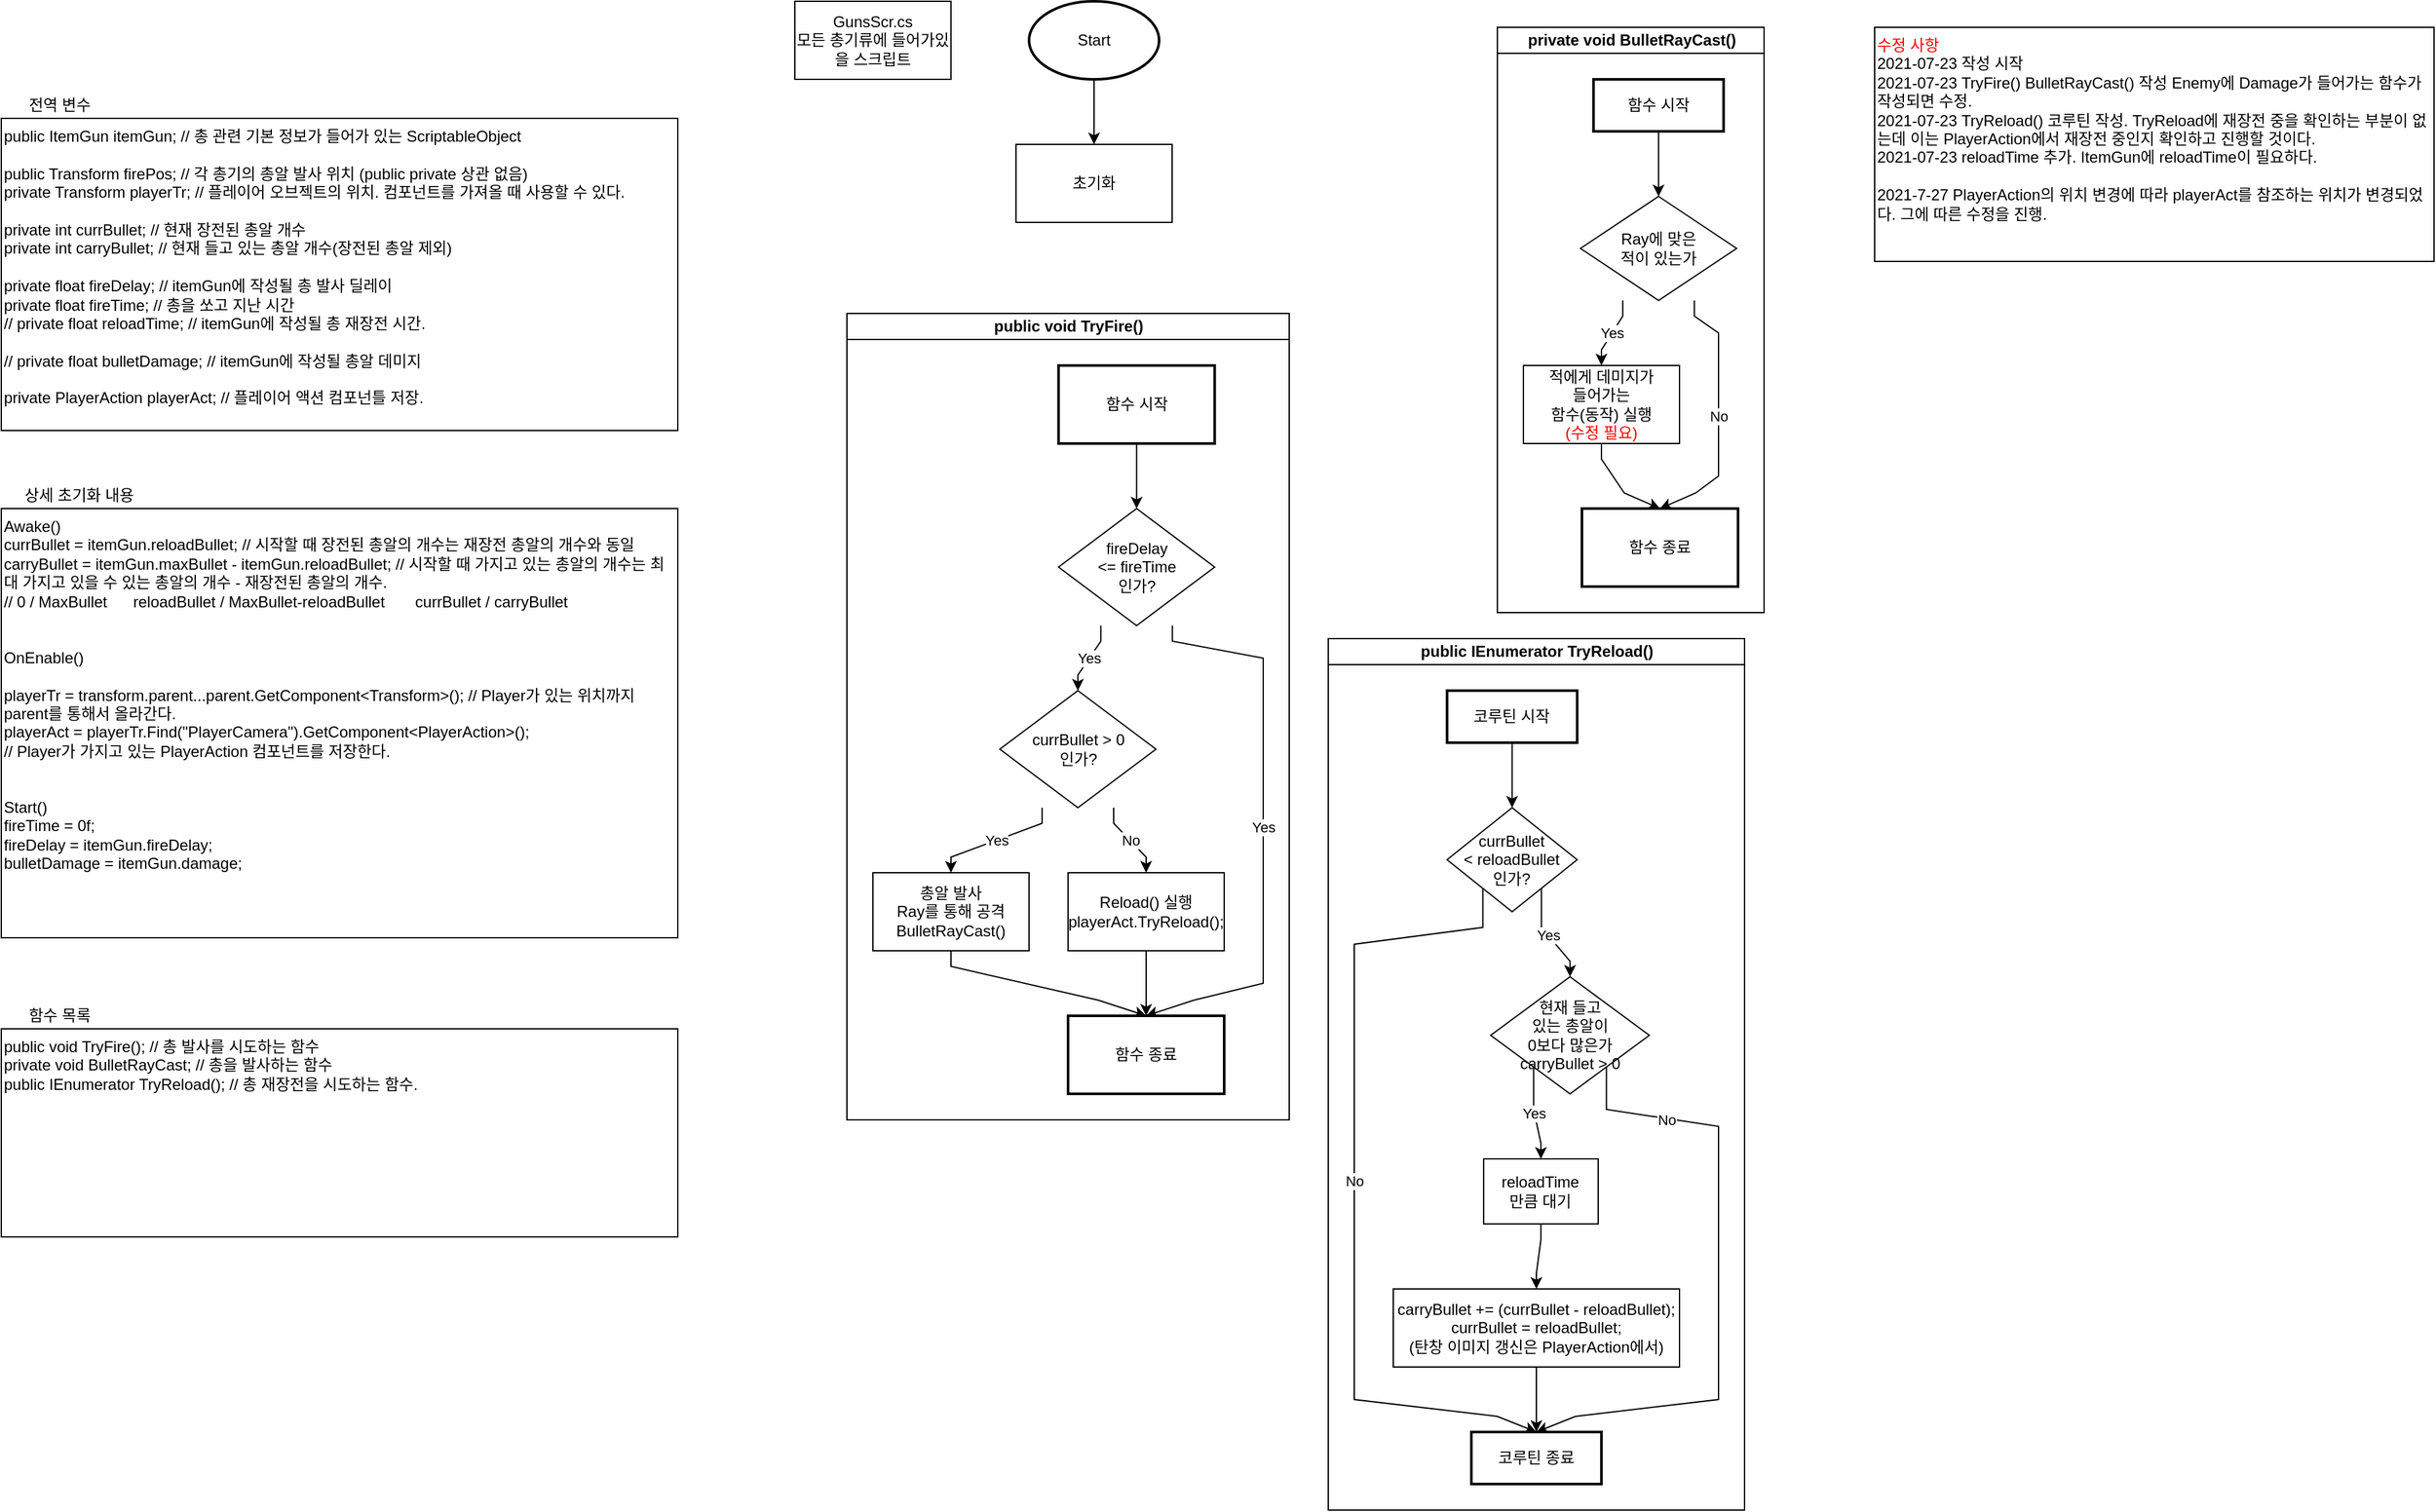 <mxfile version="13.9.9" type="device"><diagram id="i7J4fkgVcflWdTZySqWl" name="페이지-1"><mxGraphModel dx="1732" dy="672" grid="1" gridSize="10" guides="1" tooltips="1" connect="1" arrows="1" fold="1" page="1" pageScale="1" pageWidth="827" pageHeight="1169" math="0" shadow="0"><root><mxCell id="0"/><mxCell id="1" parent="0"/><mxCell id="j8AjbO2k8c1PSnYhEJNj-2" value="GunsScr.cs&lt;br&gt;모든 총기류에 들어가있을 스크립트" style="rounded=0;whiteSpace=wrap;html=1;" parent="1" vertex="1"><mxGeometry x="30" y="20" width="120" height="60" as="geometry"/></mxCell><mxCell id="j8AjbO2k8c1PSnYhEJNj-7" value="" style="edgeStyle=orthogonalEdgeStyle;rounded=0;orthogonalLoop=1;jettySize=auto;html=1;" parent="1" source="j8AjbO2k8c1PSnYhEJNj-3" target="j8AjbO2k8c1PSnYhEJNj-6" edge="1"><mxGeometry relative="1" as="geometry"/></mxCell><mxCell id="j8AjbO2k8c1PSnYhEJNj-3" value="Start" style="strokeWidth=2;html=1;shape=mxgraph.flowchart.start_2;whiteSpace=wrap;" parent="1" vertex="1"><mxGeometry x="210" y="20" width="100" height="60" as="geometry"/></mxCell><mxCell id="j8AjbO2k8c1PSnYhEJNj-4" value="&lt;font color=&quot;#ff0000&quot;&gt;수정 사항&lt;/font&gt;&lt;br&gt;2021-07-23 작성 시작&lt;br&gt;2021-07-23 TryFire() BulletRayCast() 작성 Enemy에 Damage가 들어가는 함수가 작성되면 수정.&lt;br&gt;2021-07-23 TryReload() 코루틴 작성. TryReload에 재장전 중을 확인하는 부분이 없는데 이는 PlayerAction에서 재장전 중인지 확인하고 진행할 것이다.&lt;br&gt;2021-07-23 reloadTime 추가. ItemGun에 reloadTime이 필요하다.&lt;br&gt;&lt;br&gt;2021-7-27 PlayerAction의 위치 변경에 따라 playerAct를 참조하는 위치가 변경되었다. 그에 따른 수정을 진행." style="rounded=0;whiteSpace=wrap;html=1;align=left;verticalAlign=top;" parent="1" vertex="1"><mxGeometry x="860" y="40" width="430" height="180" as="geometry"/></mxCell><mxCell id="j8AjbO2k8c1PSnYhEJNj-6" value="초기화" style="whiteSpace=wrap;html=1;" parent="1" vertex="1"><mxGeometry x="200" y="130" width="120" height="60" as="geometry"/></mxCell><mxCell id="j8AjbO2k8c1PSnYhEJNj-8" value="Awake()&lt;br&gt;currBullet = itemGun.reloadBullet; // 시작할 때 장전된 총알의 개수는 재장전 총알의 개수와 동일&lt;br&gt;carryBullet = itemGun.maxBullet - itemGun.reloadBullet; // 시작할 때 가지고 있는 총알의 개수는 최대 가지고 있을 수 있는 총알의 개수 - 재장전된 총알의 개수.&lt;br&gt;// 0 / MaxBullet&amp;nbsp; &amp;nbsp; &amp;nbsp; reloadBullet / MaxBullet-reloadBullet&amp;nbsp; &amp;nbsp; &amp;nbsp; &amp;nbsp;currBullet / carryBullet&lt;br&gt;&lt;br&gt;&lt;br&gt;OnEnable()&lt;br&gt;&lt;br&gt;playerTr = transform.parent...parent.GetComponent&amp;lt;Transform&amp;gt;(); // Player가 있는 위치까지 parent를 통해서 올라간다.&lt;br&gt;playerAct = playerTr.Find(&quot;PlayerCamera&quot;).GetComponent&amp;lt;PlayerAction&amp;gt;();&lt;br&gt;// Player가 가지고 있는 PlayerAction 컴포넌트를 저장한다.&lt;br&gt;&lt;br&gt;&lt;br&gt;Start()&lt;br&gt;fireTime = 0f;&lt;br&gt;fireDelay = itemGun.fireDelay;&lt;br&gt;bulletDamage = itemGun.damage;" style="rounded=0;whiteSpace=wrap;html=1;align=left;verticalAlign=top;" parent="1" vertex="1"><mxGeometry x="-580" y="410" width="520" height="330" as="geometry"/></mxCell><mxCell id="j8AjbO2k8c1PSnYhEJNj-9" value="상세 초기화 내용" style="text;html=1;strokeColor=none;fillColor=none;align=center;verticalAlign=middle;whiteSpace=wrap;rounded=0;" parent="1" vertex="1"><mxGeometry x="-580" y="390" width="120" height="20" as="geometry"/></mxCell><mxCell id="j8AjbO2k8c1PSnYhEJNj-10" value="public ItemGun itemGun; // 총 관련 기본 정보가 들어가 있는 ScriptableObject&lt;br&gt;&lt;br&gt;public Transform firePos; // 각 총기의 총알 발사 위치 (public private 상관 없음)&lt;br&gt;private Transform playerTr; // 플레이어 오브젝트의 위치. 컴포넌트를 가져올 때 사용할 수 있다.&lt;br&gt;&lt;br&gt;private int currBullet; // 현재 장전된 총알 개수&lt;br&gt;private int carryBullet; // 현재 들고 있는 총알 개수(장전된 총알 제외)&lt;br&gt;&lt;br&gt;private float fireDelay; // itemGun에 작성될 총 발사 딜레이&lt;br&gt;private float fireTime; // 총을 쏘고 지난 시간&lt;br&gt;// private float reloadTime; // itemGun에 작성될 총 재장전 시간.&lt;br&gt;&lt;br&gt;// private float bulletDamage; // itemGun에 작성될 총알 데미지&lt;br&gt;&lt;br&gt;private PlayerAction playerAct; // 플레이어 액션 컴포넌틀 저장." style="rounded=0;whiteSpace=wrap;html=1;align=left;verticalAlign=top;" parent="1" vertex="1"><mxGeometry x="-580" y="110" width="520" height="240" as="geometry"/></mxCell><mxCell id="j8AjbO2k8c1PSnYhEJNj-11" value="전역 변수" style="text;html=1;strokeColor=none;fillColor=none;align=center;verticalAlign=middle;whiteSpace=wrap;rounded=0;" parent="1" vertex="1"><mxGeometry x="-580" y="90" width="90" height="20" as="geometry"/></mxCell><mxCell id="j8AjbO2k8c1PSnYhEJNj-17" value="public void TryFire()" style="swimlane;html=1;startSize=20;horizontal=1;childLayout=flowLayout;flowOrientation=north;resizable=0;interRankCellSpacing=50;containerType=tree;align=center;" parent="1" vertex="1"><mxGeometry x="70" y="260" width="340" height="620" as="geometry"><mxRectangle x="440" y="260" width="150" height="20" as="alternateBounds"/></mxGeometry></mxCell><mxCell id="j8AjbO2k8c1PSnYhEJNj-78" value="Yes" style="edgeStyle=orthogonalEdgeStyle;rounded=0;orthogonalLoop=1;jettySize=auto;html=1;entryX=0.5;entryY=0;entryDx=0;entryDy=0;entryPerimeter=0;noEdgeStyle=1;orthogonal=1;" parent="j8AjbO2k8c1PSnYhEJNj-17" source="j8AjbO2k8c1PSnYhEJNj-28" target="j8AjbO2k8c1PSnYhEJNj-40" edge="1"><mxGeometry relative="1" as="geometry"><Array as="points"><mxPoint x="195.197" y="252"/><mxPoint x="177.566" y="278"/></Array></mxGeometry></mxCell><mxCell id="j8AjbO2k8c1PSnYhEJNj-94" value="Yes" style="edgeStyle=orthogonalEdgeStyle;rounded=0;orthogonalLoop=1;jettySize=auto;html=1;entryX=0.5;entryY=0;entryDx=0;entryDy=0;noEdgeStyle=1;orthogonal=1;" parent="j8AjbO2k8c1PSnYhEJNj-17" source="j8AjbO2k8c1PSnYhEJNj-28" target="j8AjbO2k8c1PSnYhEJNj-93" edge="1"><mxGeometry relative="1" as="geometry"><Array as="points"><mxPoint x="250.197" y="252"/><mxPoint x="320" y="265"/><mxPoint x="320" y="405"/><mxPoint x="320" y="405"/><mxPoint x="320" y="515"/><mxPoint x="266.667" y="528"/></Array></mxGeometry></mxCell><mxCell id="j8AjbO2k8c1PSnYhEJNj-28" value="fireDelay&lt;br&gt;&amp;lt;= fireTime&lt;br&gt;인가?" style="html=1;shape=mxgraph.flowchart.decision;whiteSpace=wrap;align=center;" parent="j8AjbO2k8c1PSnYhEJNj-17" vertex="1"><mxGeometry x="162.697" y="150" width="120" height="90" as="geometry"/></mxCell><mxCell id="j8AjbO2k8c1PSnYhEJNj-73" value="Yes" style="edgeStyle=orthogonalEdgeStyle;rounded=0;orthogonalLoop=1;jettySize=auto;html=1;entryX=0.5;entryY=0;entryDx=0;entryDy=0;noEdgeStyle=1;orthogonal=1;" parent="j8AjbO2k8c1PSnYhEJNj-17" source="j8AjbO2k8c1PSnYhEJNj-40" target="j8AjbO2k8c1PSnYhEJNj-72" edge="1"><mxGeometry relative="1" as="geometry"><Array as="points"><mxPoint x="150.066" y="392"/><mxPoint x="80" y="418"/></Array></mxGeometry></mxCell><mxCell id="j8AjbO2k8c1PSnYhEJNj-74" value="No" style="edgeStyle=orthogonalEdgeStyle;rounded=0;orthogonalLoop=1;jettySize=auto;html=1;entryX=0.5;entryY=0;entryDx=0;entryDy=0;noEdgeStyle=1;orthogonal=1;" parent="j8AjbO2k8c1PSnYhEJNj-17" source="j8AjbO2k8c1PSnYhEJNj-40" target="j8AjbO2k8c1PSnYhEJNj-70" edge="1"><mxGeometry relative="1" as="geometry"><Array as="points"><mxPoint x="205.066" y="392"/><mxPoint x="230" y="418"/></Array></mxGeometry></mxCell><mxCell id="j8AjbO2k8c1PSnYhEJNj-40" value="currBullet &amp;gt; 0&lt;br&gt;인가?" style="html=1;shape=mxgraph.flowchart.decision;whiteSpace=wrap;align=center;" parent="j8AjbO2k8c1PSnYhEJNj-17" vertex="1"><mxGeometry x="117.566" y="290" width="120" height="90" as="geometry"/></mxCell><mxCell id="j8AjbO2k8c1PSnYhEJNj-96" style="edgeStyle=orthogonalEdgeStyle;rounded=0;orthogonalLoop=1;jettySize=auto;html=1;entryX=0.5;entryY=0;entryDx=0;entryDy=0;noEdgeStyle=1;orthogonal=1;" parent="j8AjbO2k8c1PSnYhEJNj-17" source="j8AjbO2k8c1PSnYhEJNj-70" target="j8AjbO2k8c1PSnYhEJNj-93" edge="1"><mxGeometry relative="1" as="geometry"><Array as="points"><mxPoint x="230" y="502"/><mxPoint x="230" y="526"/></Array></mxGeometry></mxCell><mxCell id="j8AjbO2k8c1PSnYhEJNj-70" value="Reload() 실행&lt;br&gt;playerAct.TryReload();" style="rounded=0;whiteSpace=wrap;html=1;align=center;" parent="j8AjbO2k8c1PSnYhEJNj-17" vertex="1"><mxGeometry x="170" y="430" width="120" height="60" as="geometry"/></mxCell><mxCell id="j8AjbO2k8c1PSnYhEJNj-95" style="edgeStyle=orthogonalEdgeStyle;rounded=0;orthogonalLoop=1;jettySize=auto;html=1;entryX=0.5;entryY=0;entryDx=0;entryDy=0;noEdgeStyle=1;orthogonal=1;" parent="j8AjbO2k8c1PSnYhEJNj-17" source="j8AjbO2k8c1PSnYhEJNj-72" target="j8AjbO2k8c1PSnYhEJNj-93" edge="1"><mxGeometry relative="1" as="geometry"><Array as="points"><mxPoint x="80" y="502"/><mxPoint x="193.333" y="528"/></Array></mxGeometry></mxCell><mxCell id="j8AjbO2k8c1PSnYhEJNj-72" value="총알 발사&lt;br&gt;Ray를 통해 공격&lt;br&gt;BulletRayCast()" style="rounded=0;whiteSpace=wrap;html=1;align=center;" parent="j8AjbO2k8c1PSnYhEJNj-17" vertex="1"><mxGeometry x="20" y="430" width="120" height="60" as="geometry"/></mxCell><mxCell id="j8AjbO2k8c1PSnYhEJNj-92" style="edgeStyle=orthogonalEdgeStyle;rounded=0;orthogonalLoop=1;jettySize=auto;html=1;entryX=0.5;entryY=0;entryDx=0;entryDy=0;entryPerimeter=0;noEdgeStyle=1;orthogonal=1;" parent="j8AjbO2k8c1PSnYhEJNj-17" source="j8AjbO2k8c1PSnYhEJNj-91" target="j8AjbO2k8c1PSnYhEJNj-28" edge="1"><mxGeometry relative="1" as="geometry"><Array as="points"><mxPoint x="222.697" y="112"/><mxPoint x="222.697" y="138"/></Array></mxGeometry></mxCell><mxCell id="j8AjbO2k8c1PSnYhEJNj-91" value="함수 시작" style="rounded=0;whiteSpace=wrap;html=1;align=center;strokeWidth=2;" parent="j8AjbO2k8c1PSnYhEJNj-17" vertex="1"><mxGeometry x="162.697" y="40" width="120" height="60" as="geometry"/></mxCell><mxCell id="j8AjbO2k8c1PSnYhEJNj-93" value="함수 종료" style="rounded=0;whiteSpace=wrap;html=1;align=center;strokeWidth=2;" parent="j8AjbO2k8c1PSnYhEJNj-17" vertex="1"><mxGeometry x="170" y="540" width="120" height="60" as="geometry"/></mxCell><mxCell id="j8AjbO2k8c1PSnYhEJNj-107" value="private void BulletRayCast()" style="swimlane;html=1;startSize=20;horizontal=1;childLayout=flowLayout;flowOrientation=north;resizable=0;interRankCellSpacing=50;containerType=tree;align=center;" parent="1" vertex="1"><mxGeometry x="570" y="40" width="205" height="450" as="geometry"/></mxCell><mxCell id="j8AjbO2k8c1PSnYhEJNj-117" style="edgeStyle=orthogonalEdgeStyle;rounded=0;orthogonalLoop=1;jettySize=auto;html=1;entryX=0.5;entryY=0;entryDx=0;entryDy=0;entryPerimeter=0;noEdgeStyle=1;orthogonal=1;" parent="j8AjbO2k8c1PSnYhEJNj-107" source="j8AjbO2k8c1PSnYhEJNj-108" target="j8AjbO2k8c1PSnYhEJNj-116" edge="1"><mxGeometry relative="1" as="geometry"><Array as="points"><mxPoint x="123.889" y="92"/><mxPoint x="123.889" y="118"/></Array></mxGeometry></mxCell><mxCell id="j8AjbO2k8c1PSnYhEJNj-108" value="함수 시작" style="whiteSpace=wrap;html=1;strokeWidth=2;" parent="j8AjbO2k8c1PSnYhEJNj-107" vertex="1"><mxGeometry x="73.889" y="40" width="100" height="40" as="geometry"/></mxCell><mxCell id="j8AjbO2k8c1PSnYhEJNj-119" value="Yes" style="edgeStyle=orthogonalEdgeStyle;rounded=0;orthogonalLoop=1;jettySize=auto;html=1;entryX=0.5;entryY=0;entryDx=0;entryDy=0;noEdgeStyle=1;orthogonal=1;" parent="j8AjbO2k8c1PSnYhEJNj-107" source="j8AjbO2k8c1PSnYhEJNj-116" target="j8AjbO2k8c1PSnYhEJNj-118" edge="1"><mxGeometry relative="1" as="geometry"><Array as="points"><mxPoint x="96.389" y="222"/><mxPoint x="80" y="248"/></Array></mxGeometry></mxCell><mxCell id="j8AjbO2k8c1PSnYhEJNj-116" value="Ray에 맞은&lt;br&gt;적이 있는가" style="html=1;shape=mxgraph.flowchart.decision;whiteSpace=wrap;align=center;" parent="j8AjbO2k8c1PSnYhEJNj-107" vertex="1"><mxGeometry x="63.889" y="130" width="120" height="80" as="geometry"/></mxCell><mxCell id="j8AjbO2k8c1PSnYhEJNj-124" style="edgeStyle=orthogonalEdgeStyle;rounded=0;orthogonalLoop=1;jettySize=auto;html=1;entryX=0.5;entryY=0;entryDx=0;entryDy=0;noEdgeStyle=1;orthogonal=1;" parent="j8AjbO2k8c1PSnYhEJNj-107" source="j8AjbO2k8c1PSnYhEJNj-118" target="j8AjbO2k8c1PSnYhEJNj-123" edge="1"><mxGeometry relative="1" as="geometry"><Array as="points"><mxPoint x="80" y="332"/><mxPoint x="97.5" y="358"/></Array></mxGeometry></mxCell><mxCell id="j8AjbO2k8c1PSnYhEJNj-118" value="적에게 데미지가&lt;br&gt;들어가는&lt;br&gt;함수(동작) 실행&lt;br&gt;&lt;font color=&quot;#ff0000&quot;&gt;(수정 필요)&lt;/font&gt;" style="rounded=0;whiteSpace=wrap;html=1;align=center;" parent="j8AjbO2k8c1PSnYhEJNj-107" vertex="1"><mxGeometry x="20" y="260" width="120" height="60" as="geometry"/></mxCell><mxCell id="j8AjbO2k8c1PSnYhEJNj-122" value="No" style="edgeStyle=orthogonalEdgeStyle;rounded=0;orthogonalLoop=1;jettySize=auto;html=1;entryX=0.5;entryY=0;entryDx=0;entryDy=0;noEdgeStyle=1;orthogonal=1;" parent="j8AjbO2k8c1PSnYhEJNj-107" source="j8AjbO2k8c1PSnYhEJNj-116" target="j8AjbO2k8c1PSnYhEJNj-123" edge="1"><mxGeometry relative="1" as="geometry"><mxPoint x="930" y="740" as="sourcePoint"/><Array as="points"><mxPoint x="151.389" y="222"/><mxPoint x="170" y="235"/><mxPoint x="170" y="345"/><mxPoint x="152.5" y="358"/></Array></mxGeometry></mxCell><mxCell id="j8AjbO2k8c1PSnYhEJNj-123" value="함수 종료" style="rounded=0;whiteSpace=wrap;html=1;align=center;strokeWidth=2;" parent="j8AjbO2k8c1PSnYhEJNj-107" vertex="1"><mxGeometry x="65" y="370" width="120" height="60" as="geometry"/></mxCell><mxCell id="5roG2V7iUDXgjKk8IlB9-1" value="public void TryFire(); // 총 발사를 시도하는 함수&lt;br&gt;private void BulletRayCast; // 총을 발사하는 함수&lt;br&gt;public IEnumerator TryReload(); // 총 재장전을 시도하는 함수." style="rounded=0;whiteSpace=wrap;html=1;align=left;verticalAlign=top;" parent="1" vertex="1"><mxGeometry x="-580" y="810" width="520" height="160" as="geometry"/></mxCell><mxCell id="5roG2V7iUDXgjKk8IlB9-2" value="함수 목록" style="text;html=1;strokeColor=none;fillColor=none;align=center;verticalAlign=middle;whiteSpace=wrap;rounded=0;" parent="1" vertex="1"><mxGeometry x="-580" y="790" width="90" height="20" as="geometry"/></mxCell><mxCell id="5roG2V7iUDXgjKk8IlB9-4" value="&lt;span style=&quot;text-align: left&quot;&gt;&lt;b&gt;public IEnumerator TryReload()&lt;/b&gt;&lt;/span&gt;" style="swimlane;html=1;startSize=20;horizontal=1;childLayout=flowLayout;flowOrientation=north;resizable=0;interRankCellSpacing=50;containerType=tree;align=center;fontStyle=0" parent="1" vertex="1"><mxGeometry x="440" y="510" width="320" height="670" as="geometry"/></mxCell><mxCell id="5roG2V7iUDXgjKk8IlB9-27" style="edgeStyle=orthogonalEdgeStyle;rounded=0;orthogonalLoop=1;jettySize=auto;html=1;entryX=0.5;entryY=0;entryDx=0;entryDy=0;noEdgeStyle=1;orthogonal=1;" parent="5roG2V7iUDXgjKk8IlB9-4" source="5roG2V7iUDXgjKk8IlB9-5" target="5roG2V7iUDXgjKk8IlB9-13" edge="1"><mxGeometry relative="1" as="geometry"><Array as="points"><mxPoint x="141.328" y="92"/><mxPoint x="141.328" y="118"/></Array></mxGeometry></mxCell><mxCell id="5roG2V7iUDXgjKk8IlB9-5" value="코루틴 시작" style="whiteSpace=wrap;html=1;strokeWidth=2;" parent="5roG2V7iUDXgjKk8IlB9-4" vertex="1"><mxGeometry x="91.328" y="40" width="100" height="40" as="geometry"/></mxCell><mxCell id="5roG2V7iUDXgjKk8IlB9-22" value="No" style="edgeStyle=orthogonalEdgeStyle;rounded=0;orthogonalLoop=1;jettySize=auto;html=1;entryX=0.5;entryY=0;entryDx=0;entryDy=0;noEdgeStyle=1;orthogonal=1;" parent="5roG2V7iUDXgjKk8IlB9-4" source="5roG2V7iUDXgjKk8IlB9-13" target="5roG2V7iUDXgjKk8IlB9-21" edge="1"><mxGeometry relative="1" as="geometry"><Array as="points"><mxPoint x="118.828" y="222"/><mxPoint x="20" y="235"/><mxPoint x="20" y="375"/><mxPoint x="20" y="375"/><mxPoint x="20" y="475"/><mxPoint x="20" y="475"/><mxPoint x="20" y="585"/><mxPoint x="130" y="598"/></Array></mxGeometry></mxCell><mxCell id="5roG2V7iUDXgjKk8IlB9-13" value="currBullet&lt;br&gt;&amp;lt; reloadBullet&lt;br&gt;인가?" style="rhombus;whiteSpace=wrap;html=1;align=center;" parent="5roG2V7iUDXgjKk8IlB9-4" vertex="1"><mxGeometry x="91.328" y="130" width="100" height="80" as="geometry"/></mxCell><mxCell id="5roG2V7iUDXgjKk8IlB9-26" style="edgeStyle=orthogonalEdgeStyle;rounded=0;orthogonalLoop=1;jettySize=auto;html=1;entryX=0.5;entryY=0;entryDx=0;entryDy=0;noEdgeStyle=1;orthogonal=1;" parent="5roG2V7iUDXgjKk8IlB9-4" source="5roG2V7iUDXgjKk8IlB9-15" target="5roG2V7iUDXgjKk8IlB9-21" edge="1"><mxGeometry relative="1" as="geometry"><Array as="points"><mxPoint x="160" y="572"/><mxPoint x="160" y="596"/></Array></mxGeometry></mxCell><mxCell id="5roG2V7iUDXgjKk8IlB9-15" value="carryBullet += (currBullet - reloadBullet);&lt;br&gt;currBullet = reloadBullet;&lt;br&gt;(탄창 이미지 갱신은 PlayerAction에서)" style="rounded=0;whiteSpace=wrap;html=1;align=center;" parent="5roG2V7iUDXgjKk8IlB9-4" vertex="1"><mxGeometry x="50" y="500" width="220" height="60" as="geometry"/></mxCell><mxCell id="5roG2V7iUDXgjKk8IlB9-21" value="코루틴 종료" style="whiteSpace=wrap;html=1;strokeWidth=2;" parent="5roG2V7iUDXgjKk8IlB9-4" vertex="1"><mxGeometry x="110" y="610" width="100" height="40" as="geometry"/></mxCell><mxCell id="5roG2V7iUDXgjKk8IlB9-31" style="edgeStyle=orthogonalEdgeStyle;rounded=0;orthogonalLoop=1;jettySize=auto;html=1;entryX=0.5;entryY=0;entryDx=0;entryDy=0;noEdgeStyle=1;orthogonal=1;" parent="5roG2V7iUDXgjKk8IlB9-4" source="5roG2V7iUDXgjKk8IlB9-30" target="5roG2V7iUDXgjKk8IlB9-15" edge="1"><mxGeometry relative="1" as="geometry"><Array as="points"><mxPoint x="163.47" y="462"/><mxPoint x="160" y="488"/></Array></mxGeometry></mxCell><mxCell id="5roG2V7iUDXgjKk8IlB9-30" value="reloadTime&lt;br&gt;만큼 대기" style="rounded=0;whiteSpace=wrap;html=1;align=center;" parent="5roG2V7iUDXgjKk8IlB9-4" vertex="1"><mxGeometry x="119.44" y="400" width="88.06" height="50" as="geometry"/></mxCell><mxCell id="2_dKK22Jk_FjM-IOklGn-1" value="Yes" style="edgeStyle=orthogonalEdgeStyle;rounded=0;orthogonalLoop=1;jettySize=auto;html=1;entryX=0.5;entryY=0;entryDx=0;entryDy=0;noEdgeStyle=1;orthogonal=1;" parent="5roG2V7iUDXgjKk8IlB9-4" source="5roG2V7iUDXgjKk8IlB9-13" target="2_dKK22Jk_FjM-IOklGn-2" edge="1"><mxGeometry relative="1" as="geometry"><Array as="points"><mxPoint x="163.828" y="222"/><mxPoint x="185.833" y="248"/></Array><mxPoint x="809.253" y="1102" as="sourcePoint"/></mxGeometry></mxCell><mxCell id="2_dKK22Jk_FjM-IOklGn-3" value="Yes" style="edgeStyle=orthogonalEdgeStyle;rounded=0;orthogonalLoop=1;jettySize=auto;html=1;entryX=0.5;entryY=0;entryDx=0;entryDy=0;noEdgeStyle=1;orthogonal=1;" parent="5roG2V7iUDXgjKk8IlB9-4" source="2_dKK22Jk_FjM-IOklGn-2" target="5roG2V7iUDXgjKk8IlB9-30" edge="1"><mxGeometry relative="1" as="geometry"><Array as="points"><mxPoint x="157.848" y="362"/><mxPoint x="163.47" y="388"/></Array></mxGeometry></mxCell><mxCell id="2_dKK22Jk_FjM-IOklGn-4" value="No" style="edgeStyle=orthogonalEdgeStyle;rounded=0;orthogonalLoop=1;jettySize=auto;html=1;entryX=0.5;entryY=0;entryDx=0;entryDy=0;noEdgeStyle=1;orthogonal=1;" parent="5roG2V7iUDXgjKk8IlB9-4" source="2_dKK22Jk_FjM-IOklGn-2" target="5roG2V7iUDXgjKk8IlB9-21" edge="1"><mxGeometry x="-0.664" y="-1" relative="1" as="geometry"><Array as="points"><mxPoint x="213.818" y="362"/><mxPoint x="300" y="375"/><mxPoint x="300" y="475"/><mxPoint x="300" y="475"/><mxPoint x="300" y="585"/><mxPoint x="190" y="598"/></Array><mxPoint as="offset"/></mxGeometry></mxCell><mxCell id="2_dKK22Jk_FjM-IOklGn-2" value="현재 들고&lt;br&gt;있는 총알이&lt;br&gt;0보다 많은가&lt;br&gt;carryBullet &amp;gt; 0" style="rounded=0;whiteSpace=wrap;html=1;align=center;rhombus;" parent="5roG2V7iUDXgjKk8IlB9-4" vertex="1"><mxGeometry x="124.863" y="260" width="121.94" height="90" as="geometry"/></mxCell></root></mxGraphModel></diagram></mxfile>